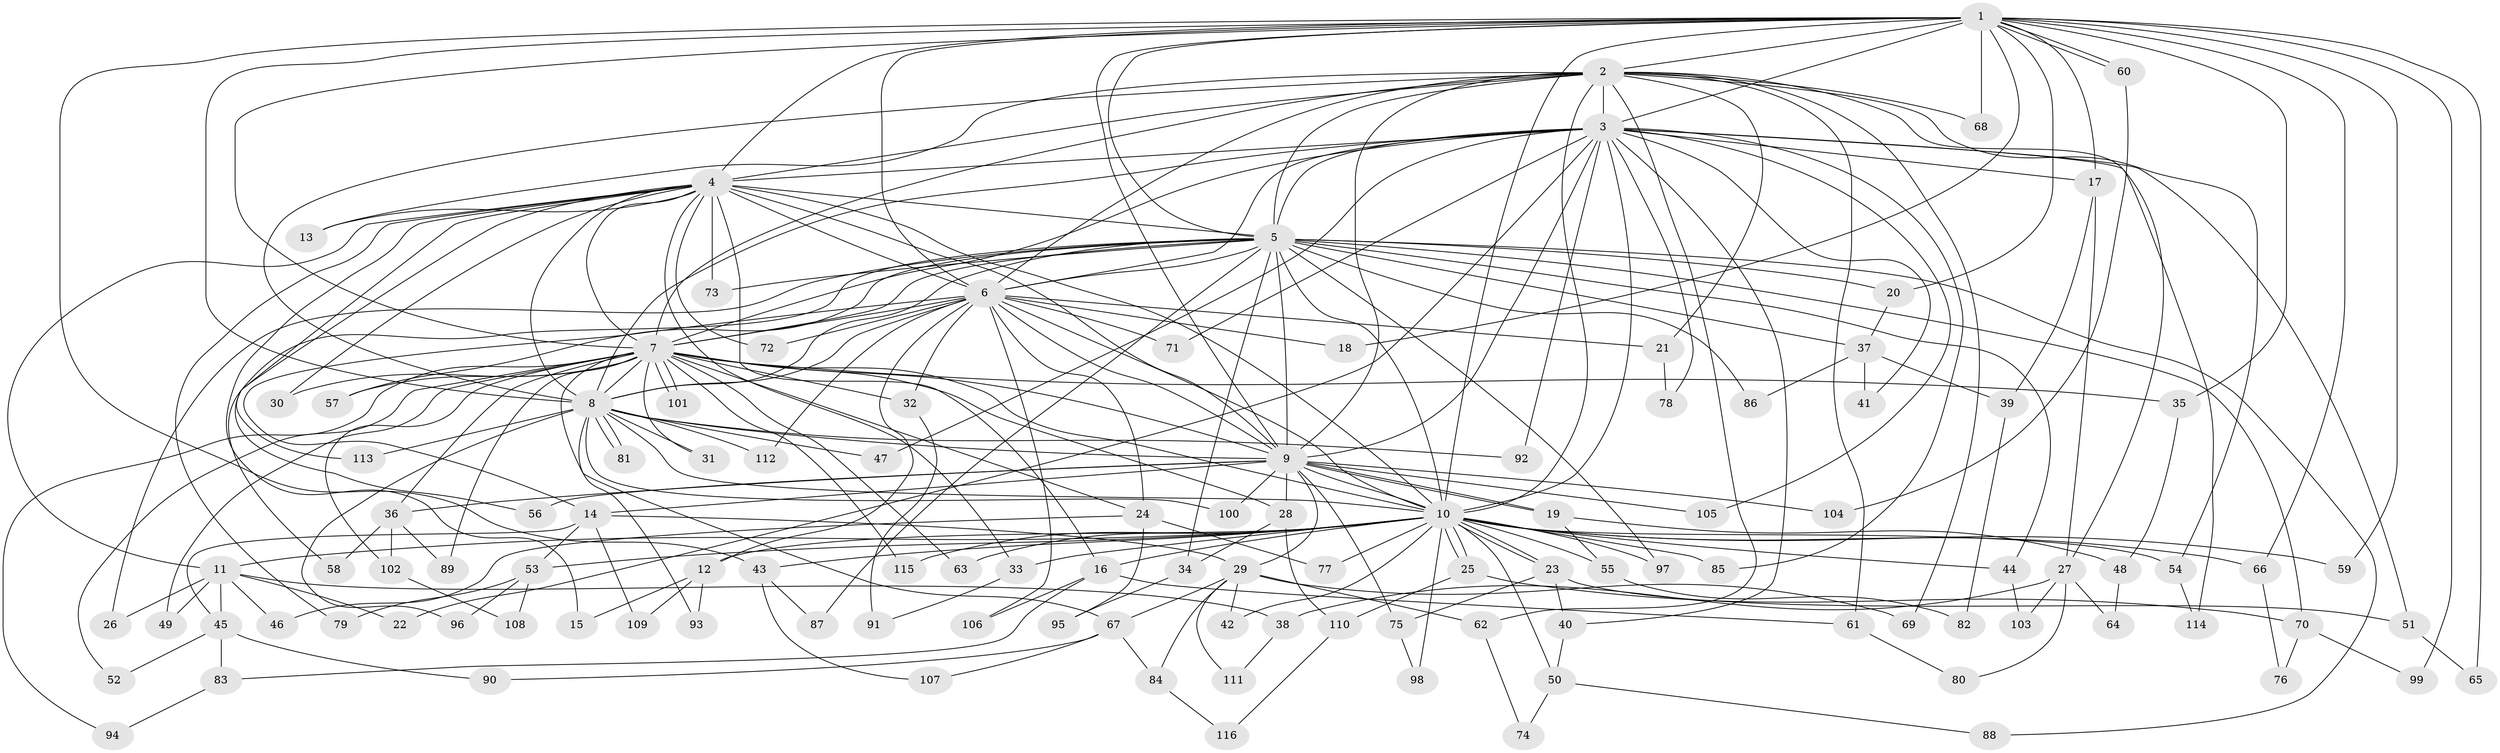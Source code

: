 // Generated by graph-tools (version 1.1) at 2025/34/03/09/25 02:34:48]
// undirected, 116 vertices, 257 edges
graph export_dot {
graph [start="1"]
  node [color=gray90,style=filled];
  1;
  2;
  3;
  4;
  5;
  6;
  7;
  8;
  9;
  10;
  11;
  12;
  13;
  14;
  15;
  16;
  17;
  18;
  19;
  20;
  21;
  22;
  23;
  24;
  25;
  26;
  27;
  28;
  29;
  30;
  31;
  32;
  33;
  34;
  35;
  36;
  37;
  38;
  39;
  40;
  41;
  42;
  43;
  44;
  45;
  46;
  47;
  48;
  49;
  50;
  51;
  52;
  53;
  54;
  55;
  56;
  57;
  58;
  59;
  60;
  61;
  62;
  63;
  64;
  65;
  66;
  67;
  68;
  69;
  70;
  71;
  72;
  73;
  74;
  75;
  76;
  77;
  78;
  79;
  80;
  81;
  82;
  83;
  84;
  85;
  86;
  87;
  88;
  89;
  90;
  91;
  92;
  93;
  94;
  95;
  96;
  97;
  98;
  99;
  100;
  101;
  102;
  103;
  104;
  105;
  106;
  107;
  108;
  109;
  110;
  111;
  112;
  113;
  114;
  115;
  116;
  1 -- 2;
  1 -- 3;
  1 -- 4;
  1 -- 5;
  1 -- 6;
  1 -- 7;
  1 -- 8;
  1 -- 9;
  1 -- 10;
  1 -- 17;
  1 -- 18;
  1 -- 20;
  1 -- 35;
  1 -- 43;
  1 -- 59;
  1 -- 60;
  1 -- 60;
  1 -- 65;
  1 -- 66;
  1 -- 68;
  1 -- 99;
  2 -- 3;
  2 -- 4;
  2 -- 5;
  2 -- 6;
  2 -- 7;
  2 -- 8;
  2 -- 9;
  2 -- 10;
  2 -- 13;
  2 -- 21;
  2 -- 27;
  2 -- 54;
  2 -- 61;
  2 -- 62;
  2 -- 68;
  2 -- 69;
  3 -- 4;
  3 -- 5;
  3 -- 6;
  3 -- 7;
  3 -- 8;
  3 -- 9;
  3 -- 10;
  3 -- 17;
  3 -- 22;
  3 -- 40;
  3 -- 41;
  3 -- 47;
  3 -- 51;
  3 -- 71;
  3 -- 78;
  3 -- 85;
  3 -- 92;
  3 -- 105;
  3 -- 114;
  4 -- 5;
  4 -- 6;
  4 -- 7;
  4 -- 8;
  4 -- 9;
  4 -- 10;
  4 -- 11;
  4 -- 13;
  4 -- 15;
  4 -- 16;
  4 -- 30;
  4 -- 33;
  4 -- 56;
  4 -- 72;
  4 -- 73;
  4 -- 79;
  4 -- 113;
  5 -- 6;
  5 -- 7;
  5 -- 8;
  5 -- 9;
  5 -- 10;
  5 -- 20;
  5 -- 26;
  5 -- 34;
  5 -- 37;
  5 -- 44;
  5 -- 57;
  5 -- 58;
  5 -- 70;
  5 -- 73;
  5 -- 86;
  5 -- 87;
  5 -- 88;
  5 -- 97;
  6 -- 7;
  6 -- 8;
  6 -- 9;
  6 -- 10;
  6 -- 12;
  6 -- 14;
  6 -- 18;
  6 -- 21;
  6 -- 24;
  6 -- 32;
  6 -- 71;
  6 -- 72;
  6 -- 106;
  6 -- 112;
  7 -- 8;
  7 -- 9;
  7 -- 10;
  7 -- 24;
  7 -- 28;
  7 -- 30;
  7 -- 31;
  7 -- 32;
  7 -- 35;
  7 -- 36;
  7 -- 49;
  7 -- 52;
  7 -- 57;
  7 -- 63;
  7 -- 67;
  7 -- 89;
  7 -- 94;
  7 -- 101;
  7 -- 101;
  7 -- 102;
  7 -- 115;
  8 -- 9;
  8 -- 10;
  8 -- 31;
  8 -- 47;
  8 -- 81;
  8 -- 81;
  8 -- 92;
  8 -- 93;
  8 -- 96;
  8 -- 100;
  8 -- 112;
  8 -- 113;
  9 -- 10;
  9 -- 14;
  9 -- 19;
  9 -- 19;
  9 -- 28;
  9 -- 29;
  9 -- 36;
  9 -- 56;
  9 -- 75;
  9 -- 100;
  9 -- 104;
  9 -- 105;
  10 -- 11;
  10 -- 12;
  10 -- 16;
  10 -- 23;
  10 -- 23;
  10 -- 25;
  10 -- 25;
  10 -- 33;
  10 -- 42;
  10 -- 43;
  10 -- 44;
  10 -- 50;
  10 -- 53;
  10 -- 54;
  10 -- 55;
  10 -- 59;
  10 -- 63;
  10 -- 66;
  10 -- 77;
  10 -- 85;
  10 -- 97;
  10 -- 98;
  10 -- 115;
  11 -- 22;
  11 -- 26;
  11 -- 38;
  11 -- 45;
  11 -- 46;
  11 -- 49;
  12 -- 15;
  12 -- 93;
  12 -- 109;
  14 -- 29;
  14 -- 45;
  14 -- 53;
  14 -- 109;
  16 -- 61;
  16 -- 83;
  16 -- 106;
  17 -- 27;
  17 -- 39;
  19 -- 48;
  19 -- 55;
  20 -- 37;
  21 -- 78;
  23 -- 40;
  23 -- 51;
  23 -- 75;
  24 -- 46;
  24 -- 77;
  24 -- 95;
  25 -- 70;
  25 -- 110;
  27 -- 38;
  27 -- 64;
  27 -- 80;
  27 -- 103;
  28 -- 34;
  28 -- 110;
  29 -- 42;
  29 -- 62;
  29 -- 67;
  29 -- 69;
  29 -- 84;
  29 -- 111;
  32 -- 91;
  33 -- 91;
  34 -- 95;
  35 -- 48;
  36 -- 58;
  36 -- 89;
  36 -- 102;
  37 -- 39;
  37 -- 41;
  37 -- 86;
  38 -- 111;
  39 -- 82;
  40 -- 50;
  43 -- 87;
  43 -- 107;
  44 -- 103;
  45 -- 52;
  45 -- 83;
  45 -- 90;
  48 -- 64;
  50 -- 74;
  50 -- 88;
  51 -- 65;
  53 -- 79;
  53 -- 96;
  53 -- 108;
  54 -- 114;
  55 -- 82;
  60 -- 104;
  61 -- 80;
  62 -- 74;
  66 -- 76;
  67 -- 84;
  67 -- 90;
  67 -- 107;
  70 -- 76;
  70 -- 99;
  75 -- 98;
  83 -- 94;
  84 -- 116;
  102 -- 108;
  110 -- 116;
}
